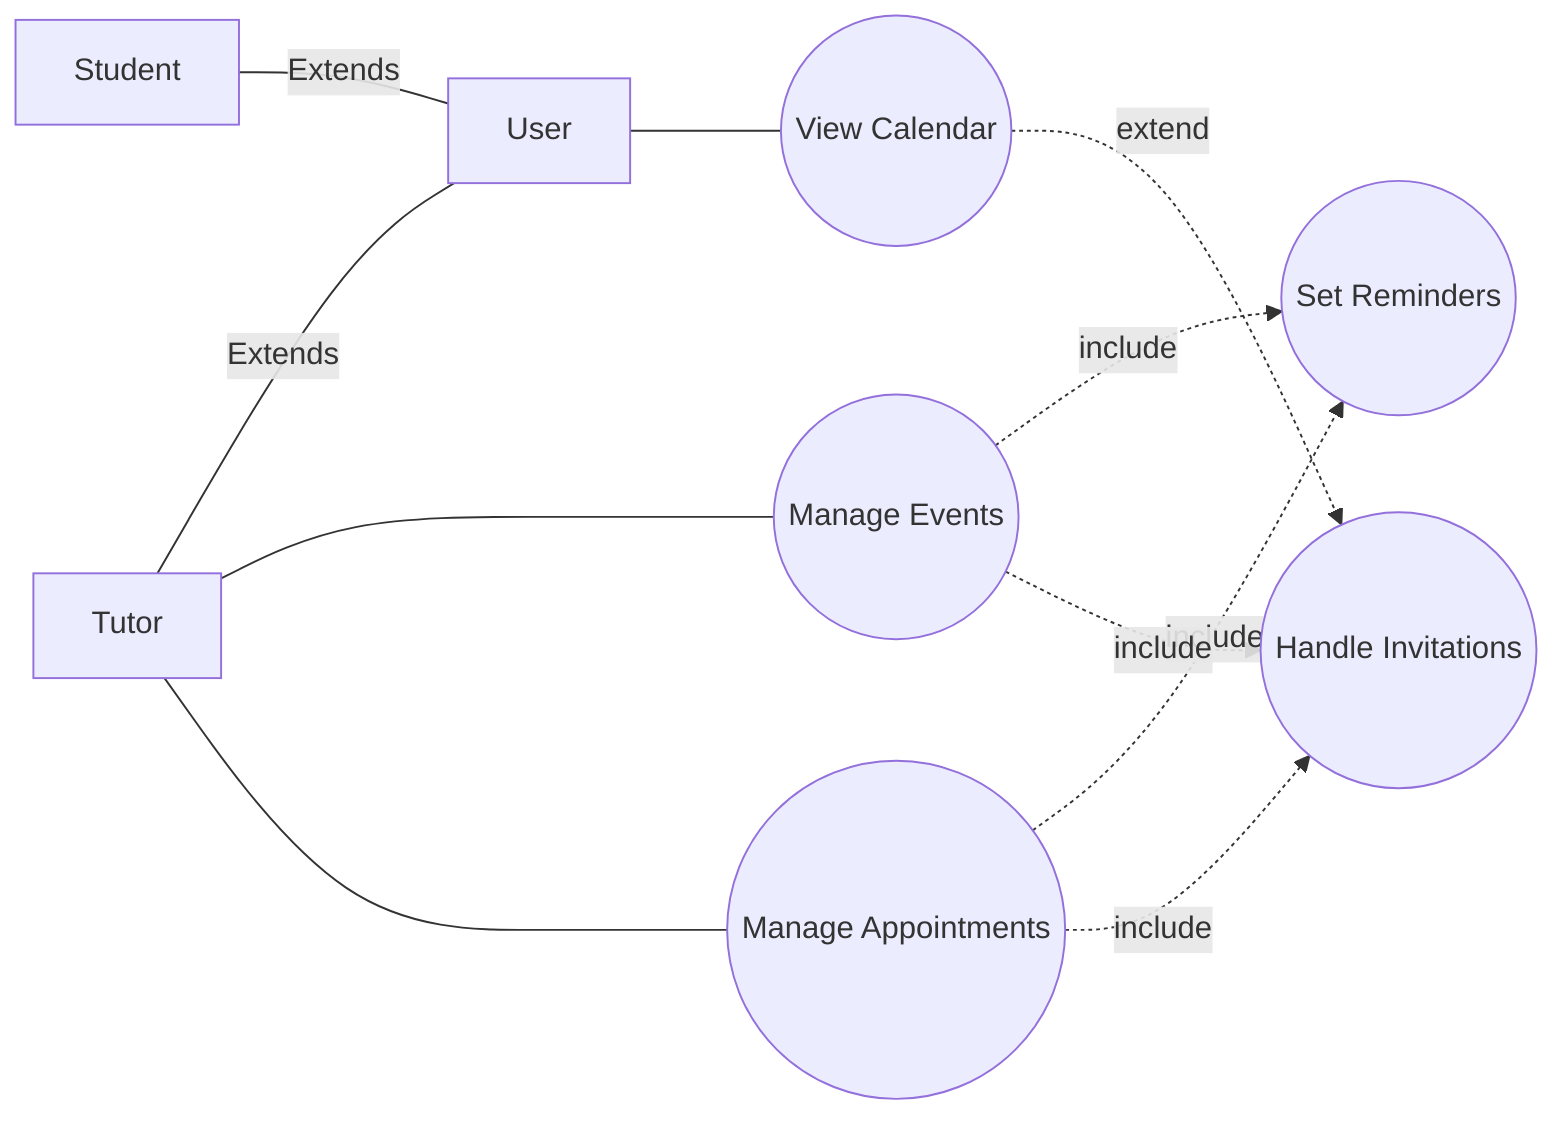 graph LR
    %% Actors
    User[User]
    Student[Student]
    Tutor[Tutor]
    
    %% Use Cases
    viewCal((View Calendar))
    manageEvents((Manage Events))
    manageAppts((Manage Appointments))
    setReminder((Set Reminders))
    acceptInvite((Handle Invitations))
    
    %% Inheritance relationships for actors
    Student ---|Extends| User
    Tutor ---|Extends| User
    
    %% Actor-Use Case relationships
    User --- viewCal
    Tutor --- manageEvents
    Tutor --- manageAppts
    
    %% Use Case relationships
    manageEvents -.->|include| setReminder
    manageAppts -.->|include| setReminder
    manageEvents -.->|include| acceptInvite
    manageAppts -.->|include| acceptInvite
    viewCal -.->|extend| acceptInvite